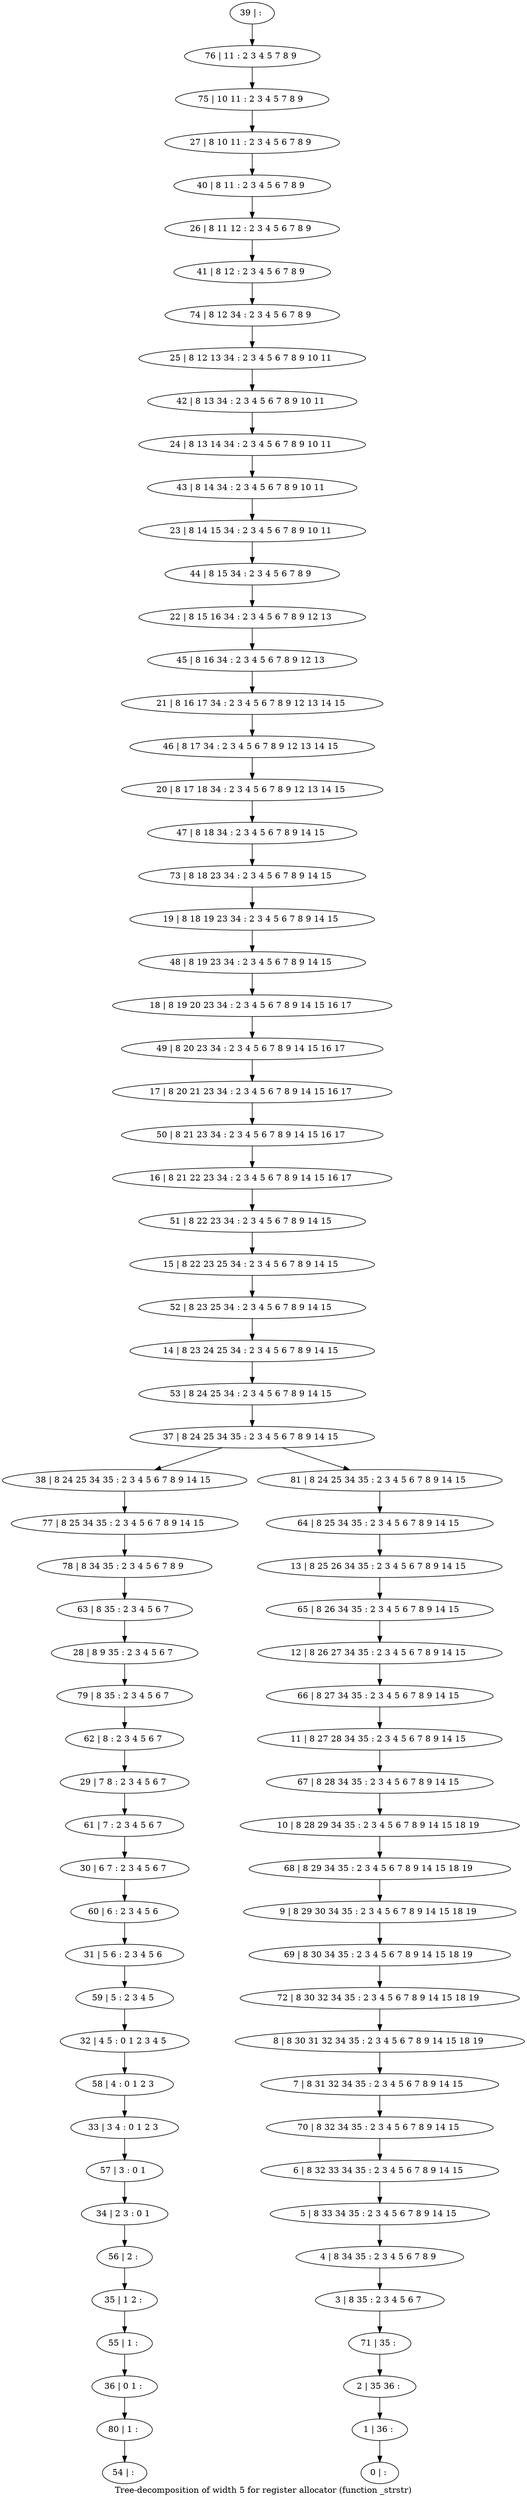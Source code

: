 digraph G {
graph [label="Tree-decomposition of width 5 for register allocator (function _strstr)"]
0[label="0 | : "];
1[label="1 | 36 : "];
2[label="2 | 35 36 : "];
3[label="3 | 8 35 : 2 3 4 5 6 7 "];
4[label="4 | 8 34 35 : 2 3 4 5 6 7 8 9 "];
5[label="5 | 8 33 34 35 : 2 3 4 5 6 7 8 9 14 15 "];
6[label="6 | 8 32 33 34 35 : 2 3 4 5 6 7 8 9 14 15 "];
7[label="7 | 8 31 32 34 35 : 2 3 4 5 6 7 8 9 14 15 "];
8[label="8 | 8 30 31 32 34 35 : 2 3 4 5 6 7 8 9 14 15 18 19 "];
9[label="9 | 8 29 30 34 35 : 2 3 4 5 6 7 8 9 14 15 18 19 "];
10[label="10 | 8 28 29 34 35 : 2 3 4 5 6 7 8 9 14 15 18 19 "];
11[label="11 | 8 27 28 34 35 : 2 3 4 5 6 7 8 9 14 15 "];
12[label="12 | 8 26 27 34 35 : 2 3 4 5 6 7 8 9 14 15 "];
13[label="13 | 8 25 26 34 35 : 2 3 4 5 6 7 8 9 14 15 "];
14[label="14 | 8 23 24 25 34 : 2 3 4 5 6 7 8 9 14 15 "];
15[label="15 | 8 22 23 25 34 : 2 3 4 5 6 7 8 9 14 15 "];
16[label="16 | 8 21 22 23 34 : 2 3 4 5 6 7 8 9 14 15 16 17 "];
17[label="17 | 8 20 21 23 34 : 2 3 4 5 6 7 8 9 14 15 16 17 "];
18[label="18 | 8 19 20 23 34 : 2 3 4 5 6 7 8 9 14 15 16 17 "];
19[label="19 | 8 18 19 23 34 : 2 3 4 5 6 7 8 9 14 15 "];
20[label="20 | 8 17 18 34 : 2 3 4 5 6 7 8 9 12 13 14 15 "];
21[label="21 | 8 16 17 34 : 2 3 4 5 6 7 8 9 12 13 14 15 "];
22[label="22 | 8 15 16 34 : 2 3 4 5 6 7 8 9 12 13 "];
23[label="23 | 8 14 15 34 : 2 3 4 5 6 7 8 9 10 11 "];
24[label="24 | 8 13 14 34 : 2 3 4 5 6 7 8 9 10 11 "];
25[label="25 | 8 12 13 34 : 2 3 4 5 6 7 8 9 10 11 "];
26[label="26 | 8 11 12 : 2 3 4 5 6 7 8 9 "];
27[label="27 | 8 10 11 : 2 3 4 5 6 7 8 9 "];
28[label="28 | 8 9 35 : 2 3 4 5 6 7 "];
29[label="29 | 7 8 : 2 3 4 5 6 7 "];
30[label="30 | 6 7 : 2 3 4 5 6 7 "];
31[label="31 | 5 6 : 2 3 4 5 6 "];
32[label="32 | 4 5 : 0 1 2 3 4 5 "];
33[label="33 | 3 4 : 0 1 2 3 "];
34[label="34 | 2 3 : 0 1 "];
35[label="35 | 1 2 : "];
36[label="36 | 0 1 : "];
37[label="37 | 8 24 25 34 35 : 2 3 4 5 6 7 8 9 14 15 "];
38[label="38 | 8 24 25 34 35 : 2 3 4 5 6 7 8 9 14 15 "];
39[label="39 | : "];
40[label="40 | 8 11 : 2 3 4 5 6 7 8 9 "];
41[label="41 | 8 12 : 2 3 4 5 6 7 8 9 "];
42[label="42 | 8 13 34 : 2 3 4 5 6 7 8 9 10 11 "];
43[label="43 | 8 14 34 : 2 3 4 5 6 7 8 9 10 11 "];
44[label="44 | 8 15 34 : 2 3 4 5 6 7 8 9 "];
45[label="45 | 8 16 34 : 2 3 4 5 6 7 8 9 12 13 "];
46[label="46 | 8 17 34 : 2 3 4 5 6 7 8 9 12 13 14 15 "];
47[label="47 | 8 18 34 : 2 3 4 5 6 7 8 9 14 15 "];
48[label="48 | 8 19 23 34 : 2 3 4 5 6 7 8 9 14 15 "];
49[label="49 | 8 20 23 34 : 2 3 4 5 6 7 8 9 14 15 16 17 "];
50[label="50 | 8 21 23 34 : 2 3 4 5 6 7 8 9 14 15 16 17 "];
51[label="51 | 8 22 23 34 : 2 3 4 5 6 7 8 9 14 15 "];
52[label="52 | 8 23 25 34 : 2 3 4 5 6 7 8 9 14 15 "];
53[label="53 | 8 24 25 34 : 2 3 4 5 6 7 8 9 14 15 "];
54[label="54 | : "];
55[label="55 | 1 : "];
56[label="56 | 2 : "];
57[label="57 | 3 : 0 1 "];
58[label="58 | 4 : 0 1 2 3 "];
59[label="59 | 5 : 2 3 4 5 "];
60[label="60 | 6 : 2 3 4 5 6 "];
61[label="61 | 7 : 2 3 4 5 6 7 "];
62[label="62 | 8 : 2 3 4 5 6 7 "];
63[label="63 | 8 35 : 2 3 4 5 6 7 "];
64[label="64 | 8 25 34 35 : 2 3 4 5 6 7 8 9 14 15 "];
65[label="65 | 8 26 34 35 : 2 3 4 5 6 7 8 9 14 15 "];
66[label="66 | 8 27 34 35 : 2 3 4 5 6 7 8 9 14 15 "];
67[label="67 | 8 28 34 35 : 2 3 4 5 6 7 8 9 14 15 "];
68[label="68 | 8 29 34 35 : 2 3 4 5 6 7 8 9 14 15 18 19 "];
69[label="69 | 8 30 34 35 : 2 3 4 5 6 7 8 9 14 15 18 19 "];
70[label="70 | 8 32 34 35 : 2 3 4 5 6 7 8 9 14 15 "];
71[label="71 | 35 : "];
72[label="72 | 8 30 32 34 35 : 2 3 4 5 6 7 8 9 14 15 18 19 "];
73[label="73 | 8 18 23 34 : 2 3 4 5 6 7 8 9 14 15 "];
74[label="74 | 8 12 34 : 2 3 4 5 6 7 8 9 "];
75[label="75 | 10 11 : 2 3 4 5 7 8 9 "];
76[label="76 | 11 : 2 3 4 5 7 8 9 "];
77[label="77 | 8 25 34 35 : 2 3 4 5 6 7 8 9 14 15 "];
78[label="78 | 8 34 35 : 2 3 4 5 6 7 8 9 "];
79[label="79 | 8 35 : 2 3 4 5 6 7 "];
80[label="80 | 1 : "];
81[label="81 | 8 24 25 34 35 : 2 3 4 5 6 7 8 9 14 15 "];
55->36 ;
35->55 ;
56->35 ;
34->56 ;
57->34 ;
33->57 ;
58->33 ;
32->58 ;
59->32 ;
31->59 ;
60->31 ;
30->60 ;
61->30 ;
29->61 ;
62->29 ;
63->28 ;
38->77 ;
78->63 ;
77->78 ;
79->62 ;
28->79 ;
80->54 ;
36->80 ;
39->76 ;
76->75 ;
75->27 ;
27->40 ;
40->26 ;
26->41 ;
41->74 ;
74->25 ;
25->42 ;
42->24 ;
24->43 ;
43->23 ;
23->44 ;
44->22 ;
22->45 ;
45->21 ;
21->46 ;
46->20 ;
20->47 ;
47->73 ;
73->19 ;
19->48 ;
48->18 ;
18->49 ;
49->17 ;
17->50 ;
50->16 ;
16->51 ;
51->15 ;
15->52 ;
52->14 ;
14->53 ;
53->37 ;
64->13 ;
13->65 ;
65->12 ;
12->66 ;
66->11 ;
11->67 ;
67->10 ;
10->68 ;
68->9 ;
9->69 ;
69->72 ;
72->8 ;
8->7 ;
7->70 ;
70->6 ;
6->5 ;
5->4 ;
4->3 ;
3->71 ;
71->2 ;
2->1 ;
1->0 ;
81->64 ;
37->38 ;
37->81 ;
}
